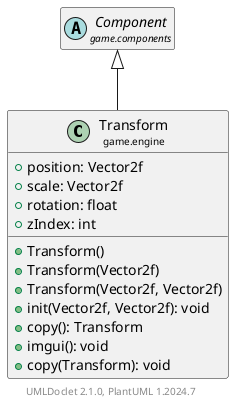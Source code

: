@startuml
    set namespaceSeparator none
    hide empty fields
    hide empty methods

    class "<size:14>Transform\n<size:10>game.engine" as game.engine.Transform [[Transform.html]] {
        +position: Vector2f
        +scale: Vector2f
        +rotation: float
        +zIndex: int
        +Transform()
        +Transform(Vector2f)
        +Transform(Vector2f, Vector2f)
        +init(Vector2f, Vector2f): void
        +copy(): Transform
        +imgui(): void
        +copy(Transform): void
    }

    abstract class "<size:14>Component\n<size:10>game.components" as game.components.Component [[../components/Component.html]]

    game.components.Component <|-- game.engine.Transform

    center footer UMLDoclet 2.1.0, PlantUML %version()
@enduml
